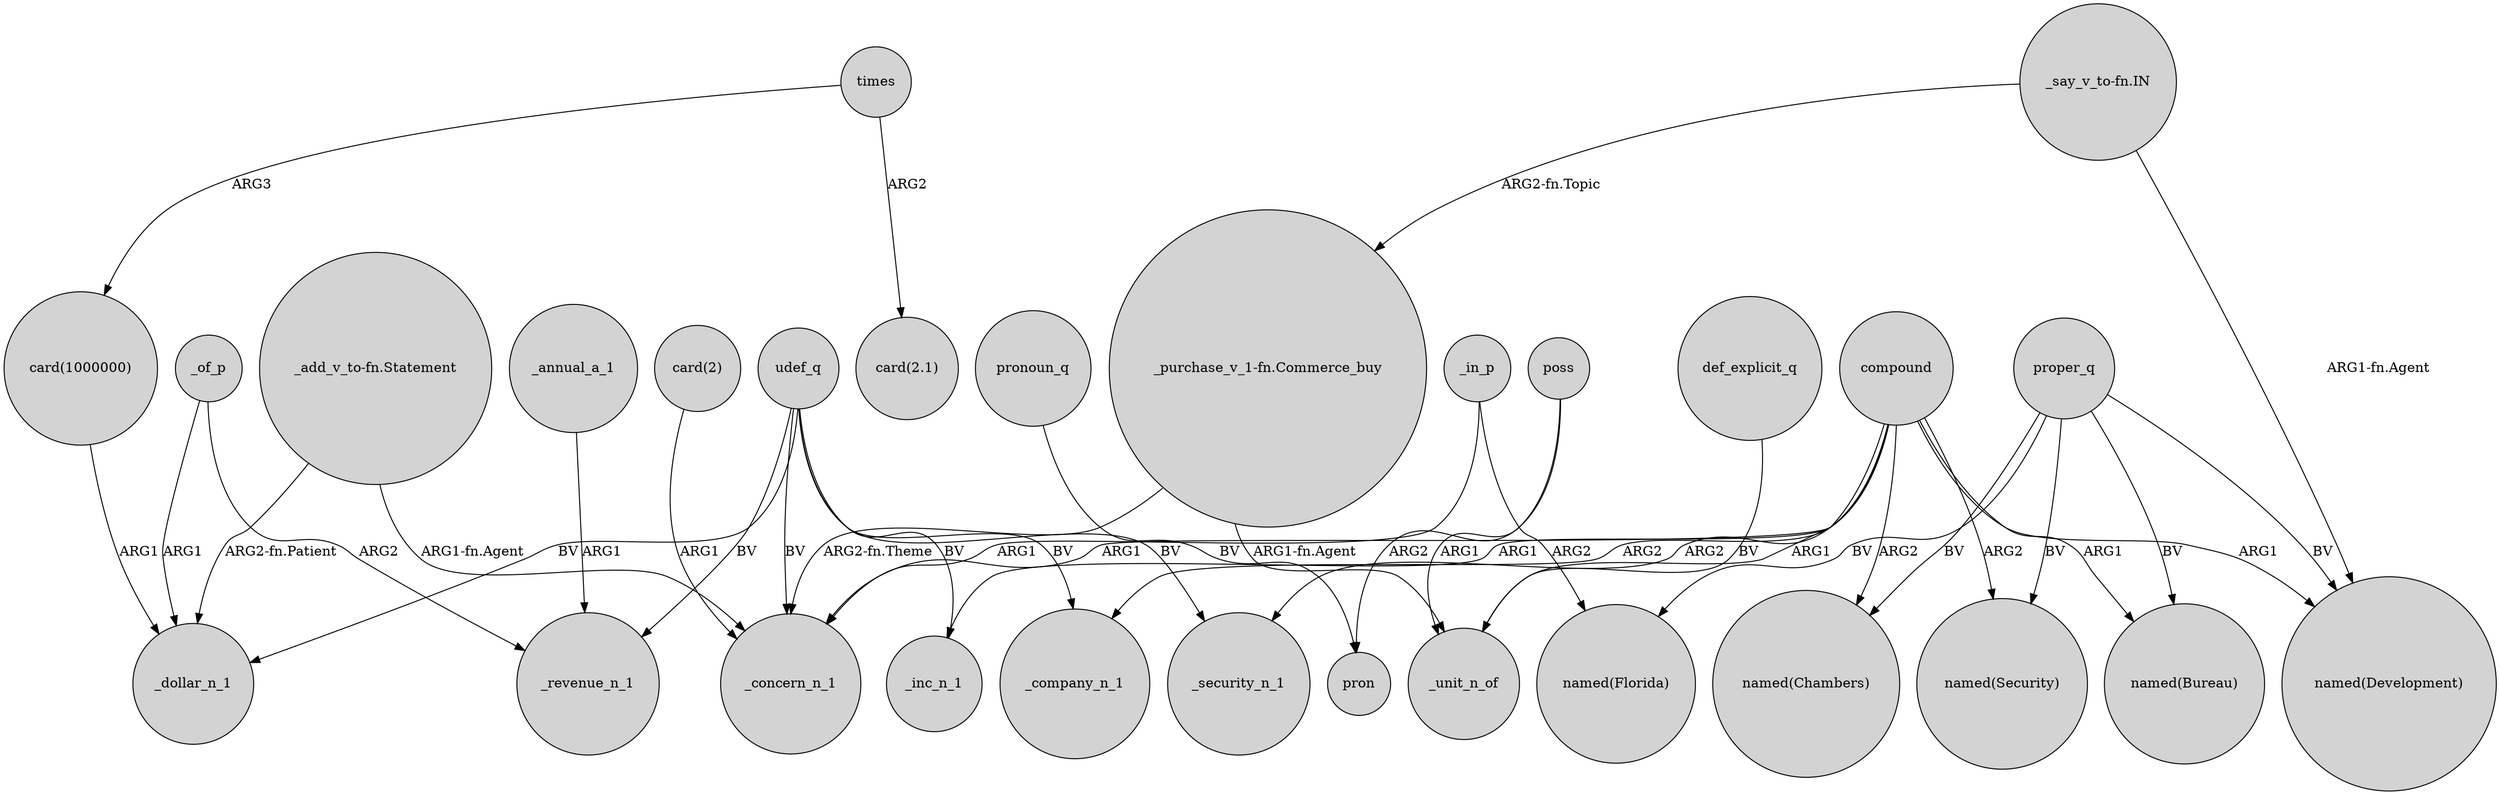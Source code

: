 digraph {
	node [shape=circle style=filled]
	"card(1000000)" -> _dollar_n_1 [label=ARG1]
	proper_q -> "named(Chambers)" [label=BV]
	_annual_a_1 -> _revenue_n_1 [label=ARG1]
	udef_q -> _inc_n_1 [label=BV]
	poss -> pron [label=ARG2]
	def_explicit_q -> _unit_n_of [label=BV]
	compound -> _unit_n_of [label=ARG1]
	proper_q -> "named(Florida)" [label=BV]
	proper_q -> "named(Development)" [label=BV]
	_of_p -> _dollar_n_1 [label=ARG1]
	compound -> _company_n_1 [label=ARG2]
	compound -> _security_n_1 [label=ARG2]
	compound -> "named(Security)" [label=ARG2]
	proper_q -> "named(Bureau)" [label=BV]
	"_add_v_to-fn.Statement" -> _concern_n_1 [label="ARG1-fn.Agent"]
	"_add_v_to-fn.Statement" -> _dollar_n_1 [label="ARG2-fn.Patient"]
	pronoun_q -> pron [label=BV]
	_of_p -> _revenue_n_1 [label=ARG2]
	udef_q -> _revenue_n_1 [label=BV]
	udef_q -> _security_n_1 [label=BV]
	poss -> _unit_n_of [label=ARG1]
	times -> "card(1000000)" [label=ARG3]
	udef_q -> _concern_n_1 [label=BV]
	_in_p -> _concern_n_1 [label=ARG1]
	_in_p -> "named(Florida)" [label=ARG2]
	compound -> "named(Bureau)" [label=ARG1]
	proper_q -> "named(Security)" [label=BV]
	"_say_v_to-fn.IN" -> "named(Development)" [label="ARG1-fn.Agent"]
	compound -> "named(Chambers)" [label=ARG2]
	udef_q -> _dollar_n_1 [label=BV]
	times -> "card(2.1)" [label=ARG2]
	compound -> _inc_n_1 [label=ARG1]
	compound -> "named(Development)" [label=ARG1]
	"card(2)" -> _concern_n_1 [label=ARG1]
	compound -> _concern_n_1 [label=ARG1]
	udef_q -> _company_n_1 [label=BV]
	"_purchase_v_1-fn.Commerce_buy" -> _concern_n_1 [label="ARG2-fn.Theme"]
	"_say_v_to-fn.IN" -> "_purchase_v_1-fn.Commerce_buy" [label="ARG2-fn.Topic"]
	"_purchase_v_1-fn.Commerce_buy" -> _unit_n_of [label="ARG1-fn.Agent"]
}
